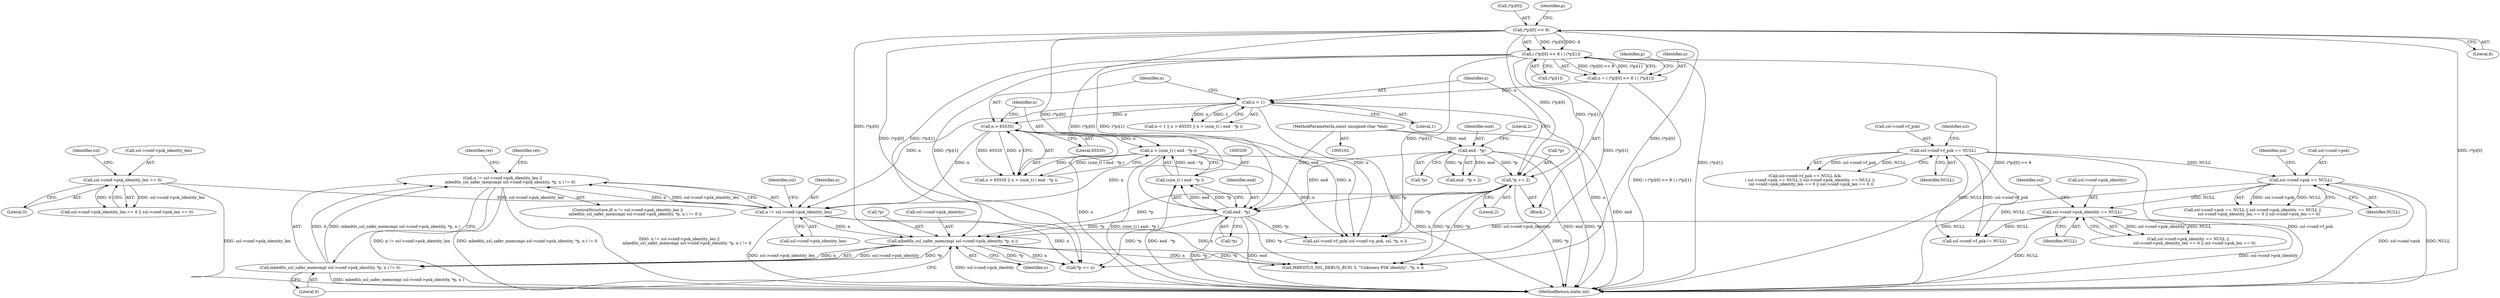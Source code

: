 digraph "0_mbedtls_83c9f495ffe70c7dd280b41fdfd4881485a3bc28@API" {
"1000239" [label="(Call,n != ssl->conf->psk_identity_len ||\n            mbedtls_ssl_safer_memcmp( ssl->conf->psk_identity, *p, n ) != 0)"];
"1000240" [label="(Call,n != ssl->conf->psk_identity_len)"];
"1000194" [label="(Call,n > 65535)"];
"1000190" [label="(Call,n < 1)"];
"1000171" [label="(Call,n = ( (*p)[0] << 8 ) | (*p)[1])"];
"1000173" [label="(Call,( (*p)[0] << 8 ) | (*p)[1])"];
"1000174" [label="(Call,(*p)[0] << 8)"];
"1000197" [label="(Call,n > (size_t) ( end - *p ))"];
"1000199" [label="(Call,(size_t) ( end - *p ))"];
"1000201" [label="(Call,end - *p)"];
"1000160" [label="(Call,end - *p)"];
"1000105" [label="(MethodParameterIn,const unsigned char *end)"];
"1000184" [label="(Call,*p += 2)"];
"1000138" [label="(Call,ssl->conf->psk_identity_len == 0)"];
"1000247" [label="(Call,mbedtls_ssl_safer_memcmp( ssl->conf->psk_identity, *p, n ) != 0)"];
"1000248" [label="(Call,mbedtls_ssl_safer_memcmp( ssl->conf->psk_identity, *p, n ))"];
"1000130" [label="(Call,ssl->conf->psk_identity == NULL)"];
"1000122" [label="(Call,ssl->conf->psk == NULL)"];
"1000114" [label="(Call,ssl->conf->f_psk == NULL)"];
"1000285" [label="(MethodReturn,static int)"];
"1000242" [label="(Call,ssl->conf->psk_identity_len)"];
"1000251" [label="(Identifier,ssl)"];
"1000201" [label="(Call,end - *p)"];
"1000105" [label="(MethodParameterIn,const unsigned char *end)"];
"1000179" [label="(Literal,8)"];
"1000164" [label="(Literal,2)"];
"1000185" [label="(Call,*p)"];
"1000279" [label="(Call,*p += n)"];
"1000249" [label="(Call,ssl->conf->psk_identity)"];
"1000114" [label="(Call,ssl->conf->f_psk == NULL)"];
"1000131" [label="(Call,ssl->conf->psk_identity)"];
"1000184" [label="(Call,*p += 2)"];
"1000171" [label="(Call,n = ( (*p)[0] << 8 ) | (*p)[1])"];
"1000264" [label="(Identifier,ret)"];
"1000129" [label="(Call,ssl->conf->psk_identity == NULL ||\n          ssl->conf->psk_identity_len == 0 || ssl->conf->psk_len == 0)"];
"1000197" [label="(Call,n > (size_t) ( end - *p ))"];
"1000222" [label="(Call,ssl->conf->f_psk( ssl->conf->p_psk, ssl, *p, n ))"];
"1000191" [label="(Identifier,n)"];
"1000256" [label="(Identifier,n)"];
"1000141" [label="(Identifier,ssl)"];
"1000138" [label="(Call,ssl->conf->psk_identity_len == 0)"];
"1000267" [label="(Call,MBEDTLS_SSL_DEBUG_BUF( 3, \"Unknown PSK identity\", *p, n ))"];
"1000159" [label="(Call,end - *p < 2)"];
"1000160" [label="(Call,end - *p)"];
"1000186" [label="(Identifier,p)"];
"1000180" [label="(Call,(*p)[1])"];
"1000190" [label="(Call,n < 1)"];
"1000187" [label="(Literal,2)"];
"1000106" [label="(Block,)"];
"1000125" [label="(Identifier,ssl)"];
"1000199" [label="(Call,(size_t) ( end - *p ))"];
"1000202" [label="(Identifier,end)"];
"1000130" [label="(Call,ssl->conf->psk_identity == NULL)"];
"1000248" [label="(Call,mbedtls_ssl_safer_memcmp( ssl->conf->psk_identity, *p, n ))"];
"1000113" [label="(Call,ssl->conf->f_psk == NULL &&\n        ( ssl->conf->psk == NULL || ssl->conf->psk_identity == NULL ||\n          ssl->conf->psk_identity_len == 0 || ssl->conf->psk_len == 0 ))"];
"1000172" [label="(Identifier,n)"];
"1000162" [label="(Call,*p)"];
"1000260" [label="(Identifier,ret)"];
"1000133" [label="(Identifier,ssl)"];
"1000203" [label="(Call,*p)"];
"1000122" [label="(Call,ssl->conf->psk == NULL)"];
"1000123" [label="(Call,ssl->conf->psk)"];
"1000148" [label="(Identifier,ssl)"];
"1000193" [label="(Call,n > 65535 || n > (size_t) ( end - *p ))"];
"1000174" [label="(Call,(*p)[0] << 8)"];
"1000241" [label="(Identifier,n)"];
"1000254" [label="(Call,*p)"];
"1000238" [label="(ControlStructure,if( n != ssl->conf->psk_identity_len ||\n            mbedtls_ssl_safer_memcmp( ssl->conf->psk_identity, *p, n ) != 0 ))"];
"1000240" [label="(Call,n != ssl->conf->psk_identity_len)"];
"1000196" [label="(Literal,65535)"];
"1000247" [label="(Call,mbedtls_ssl_safer_memcmp( ssl->conf->psk_identity, *p, n ) != 0)"];
"1000192" [label="(Literal,1)"];
"1000212" [label="(Call,ssl->conf->f_psk != NULL)"];
"1000173" [label="(Call,( (*p)[0] << 8 ) | (*p)[1])"];
"1000115" [label="(Call,ssl->conf->f_psk)"];
"1000144" [label="(Literal,0)"];
"1000195" [label="(Identifier,n)"];
"1000175" [label="(Call,(*p)[0])"];
"1000189" [label="(Call,n < 1 || n > 65535 || n > (size_t) ( end - *p ))"];
"1000139" [label="(Call,ssl->conf->psk_identity_len)"];
"1000194" [label="(Call,n > 65535)"];
"1000198" [label="(Identifier,n)"];
"1000137" [label="(Call,ssl->conf->psk_identity_len == 0 || ssl->conf->psk_len == 0)"];
"1000257" [label="(Literal,0)"];
"1000121" [label="(Call,ssl->conf->psk == NULL || ssl->conf->psk_identity == NULL ||\n          ssl->conf->psk_identity_len == 0 || ssl->conf->psk_len == 0)"];
"1000239" [label="(Call,n != ssl->conf->psk_identity_len ||\n            mbedtls_ssl_safer_memcmp( ssl->conf->psk_identity, *p, n ) != 0)"];
"1000128" [label="(Identifier,NULL)"];
"1000161" [label="(Identifier,end)"];
"1000136" [label="(Identifier,NULL)"];
"1000182" [label="(Identifier,p)"];
"1000120" [label="(Identifier,NULL)"];
"1000239" -> "1000238"  [label="AST: "];
"1000239" -> "1000240"  [label="CFG: "];
"1000239" -> "1000247"  [label="CFG: "];
"1000240" -> "1000239"  [label="AST: "];
"1000247" -> "1000239"  [label="AST: "];
"1000260" -> "1000239"  [label="CFG: "];
"1000264" -> "1000239"  [label="CFG: "];
"1000239" -> "1000285"  [label="DDG: n != ssl->conf->psk_identity_len ||\n            mbedtls_ssl_safer_memcmp( ssl->conf->psk_identity, *p, n ) != 0"];
"1000239" -> "1000285"  [label="DDG: n != ssl->conf->psk_identity_len"];
"1000239" -> "1000285"  [label="DDG: mbedtls_ssl_safer_memcmp( ssl->conf->psk_identity, *p, n ) != 0"];
"1000240" -> "1000239"  [label="DDG: n"];
"1000240" -> "1000239"  [label="DDG: ssl->conf->psk_identity_len"];
"1000247" -> "1000239"  [label="DDG: mbedtls_ssl_safer_memcmp( ssl->conf->psk_identity, *p, n )"];
"1000247" -> "1000239"  [label="DDG: 0"];
"1000240" -> "1000242"  [label="CFG: "];
"1000241" -> "1000240"  [label="AST: "];
"1000242" -> "1000240"  [label="AST: "];
"1000251" -> "1000240"  [label="CFG: "];
"1000240" -> "1000285"  [label="DDG: ssl->conf->psk_identity_len"];
"1000194" -> "1000240"  [label="DDG: n"];
"1000190" -> "1000240"  [label="DDG: n"];
"1000197" -> "1000240"  [label="DDG: n"];
"1000138" -> "1000240"  [label="DDG: ssl->conf->psk_identity_len"];
"1000240" -> "1000248"  [label="DDG: n"];
"1000240" -> "1000267"  [label="DDG: n"];
"1000240" -> "1000279"  [label="DDG: n"];
"1000194" -> "1000193"  [label="AST: "];
"1000194" -> "1000196"  [label="CFG: "];
"1000195" -> "1000194"  [label="AST: "];
"1000196" -> "1000194"  [label="AST: "];
"1000198" -> "1000194"  [label="CFG: "];
"1000193" -> "1000194"  [label="CFG: "];
"1000194" -> "1000285"  [label="DDG: n"];
"1000194" -> "1000193"  [label="DDG: n"];
"1000194" -> "1000193"  [label="DDG: 65535"];
"1000190" -> "1000194"  [label="DDG: n"];
"1000194" -> "1000197"  [label="DDG: n"];
"1000194" -> "1000222"  [label="DDG: n"];
"1000190" -> "1000189"  [label="AST: "];
"1000190" -> "1000192"  [label="CFG: "];
"1000191" -> "1000190"  [label="AST: "];
"1000192" -> "1000190"  [label="AST: "];
"1000195" -> "1000190"  [label="CFG: "];
"1000189" -> "1000190"  [label="CFG: "];
"1000190" -> "1000285"  [label="DDG: n"];
"1000190" -> "1000189"  [label="DDG: n"];
"1000190" -> "1000189"  [label="DDG: 1"];
"1000171" -> "1000190"  [label="DDG: n"];
"1000190" -> "1000222"  [label="DDG: n"];
"1000171" -> "1000106"  [label="AST: "];
"1000171" -> "1000173"  [label="CFG: "];
"1000172" -> "1000171"  [label="AST: "];
"1000173" -> "1000171"  [label="AST: "];
"1000186" -> "1000171"  [label="CFG: "];
"1000171" -> "1000285"  [label="DDG: ( (*p)[0] << 8 ) | (*p)[1]"];
"1000173" -> "1000171"  [label="DDG: (*p)[0] << 8"];
"1000173" -> "1000171"  [label="DDG: (*p)[1]"];
"1000173" -> "1000180"  [label="CFG: "];
"1000174" -> "1000173"  [label="AST: "];
"1000180" -> "1000173"  [label="AST: "];
"1000173" -> "1000285"  [label="DDG: (*p)[1]"];
"1000173" -> "1000285"  [label="DDG: (*p)[0] << 8"];
"1000174" -> "1000173"  [label="DDG: (*p)[0]"];
"1000174" -> "1000173"  [label="DDG: 8"];
"1000173" -> "1000184"  [label="DDG: (*p)[1]"];
"1000173" -> "1000201"  [label="DDG: (*p)[1]"];
"1000173" -> "1000222"  [label="DDG: (*p)[1]"];
"1000173" -> "1000248"  [label="DDG: (*p)[1]"];
"1000173" -> "1000267"  [label="DDG: (*p)[1]"];
"1000173" -> "1000279"  [label="DDG: (*p)[1]"];
"1000174" -> "1000179"  [label="CFG: "];
"1000175" -> "1000174"  [label="AST: "];
"1000179" -> "1000174"  [label="AST: "];
"1000182" -> "1000174"  [label="CFG: "];
"1000174" -> "1000285"  [label="DDG: (*p)[0]"];
"1000174" -> "1000184"  [label="DDG: (*p)[0]"];
"1000174" -> "1000201"  [label="DDG: (*p)[0]"];
"1000174" -> "1000222"  [label="DDG: (*p)[0]"];
"1000174" -> "1000248"  [label="DDG: (*p)[0]"];
"1000174" -> "1000267"  [label="DDG: (*p)[0]"];
"1000174" -> "1000279"  [label="DDG: (*p)[0]"];
"1000197" -> "1000193"  [label="AST: "];
"1000197" -> "1000199"  [label="CFG: "];
"1000198" -> "1000197"  [label="AST: "];
"1000199" -> "1000197"  [label="AST: "];
"1000193" -> "1000197"  [label="CFG: "];
"1000197" -> "1000285"  [label="DDG: (size_t) ( end - *p )"];
"1000197" -> "1000285"  [label="DDG: n"];
"1000197" -> "1000193"  [label="DDG: n"];
"1000197" -> "1000193"  [label="DDG: (size_t) ( end - *p )"];
"1000199" -> "1000197"  [label="DDG: end - *p"];
"1000197" -> "1000222"  [label="DDG: n"];
"1000199" -> "1000201"  [label="CFG: "];
"1000200" -> "1000199"  [label="AST: "];
"1000201" -> "1000199"  [label="AST: "];
"1000199" -> "1000285"  [label="DDG: end - *p"];
"1000201" -> "1000199"  [label="DDG: end"];
"1000201" -> "1000199"  [label="DDG: *p"];
"1000201" -> "1000203"  [label="CFG: "];
"1000202" -> "1000201"  [label="AST: "];
"1000203" -> "1000201"  [label="AST: "];
"1000201" -> "1000285"  [label="DDG: *p"];
"1000201" -> "1000285"  [label="DDG: end"];
"1000160" -> "1000201"  [label="DDG: end"];
"1000105" -> "1000201"  [label="DDG: end"];
"1000184" -> "1000201"  [label="DDG: *p"];
"1000201" -> "1000222"  [label="DDG: *p"];
"1000201" -> "1000248"  [label="DDG: *p"];
"1000201" -> "1000267"  [label="DDG: *p"];
"1000201" -> "1000279"  [label="DDG: *p"];
"1000160" -> "1000159"  [label="AST: "];
"1000160" -> "1000162"  [label="CFG: "];
"1000161" -> "1000160"  [label="AST: "];
"1000162" -> "1000160"  [label="AST: "];
"1000164" -> "1000160"  [label="CFG: "];
"1000160" -> "1000285"  [label="DDG: *p"];
"1000160" -> "1000285"  [label="DDG: end"];
"1000160" -> "1000159"  [label="DDG: end"];
"1000160" -> "1000159"  [label="DDG: *p"];
"1000105" -> "1000160"  [label="DDG: end"];
"1000160" -> "1000184"  [label="DDG: *p"];
"1000105" -> "1000102"  [label="AST: "];
"1000105" -> "1000285"  [label="DDG: end"];
"1000184" -> "1000106"  [label="AST: "];
"1000184" -> "1000187"  [label="CFG: "];
"1000185" -> "1000184"  [label="AST: "];
"1000187" -> "1000184"  [label="AST: "];
"1000191" -> "1000184"  [label="CFG: "];
"1000184" -> "1000285"  [label="DDG: *p"];
"1000184" -> "1000222"  [label="DDG: *p"];
"1000184" -> "1000248"  [label="DDG: *p"];
"1000184" -> "1000267"  [label="DDG: *p"];
"1000184" -> "1000279"  [label="DDG: *p"];
"1000138" -> "1000137"  [label="AST: "];
"1000138" -> "1000144"  [label="CFG: "];
"1000139" -> "1000138"  [label="AST: "];
"1000144" -> "1000138"  [label="AST: "];
"1000148" -> "1000138"  [label="CFG: "];
"1000137" -> "1000138"  [label="CFG: "];
"1000138" -> "1000285"  [label="DDG: ssl->conf->psk_identity_len"];
"1000138" -> "1000137"  [label="DDG: ssl->conf->psk_identity_len"];
"1000138" -> "1000137"  [label="DDG: 0"];
"1000247" -> "1000257"  [label="CFG: "];
"1000248" -> "1000247"  [label="AST: "];
"1000257" -> "1000247"  [label="AST: "];
"1000247" -> "1000285"  [label="DDG: mbedtls_ssl_safer_memcmp( ssl->conf->psk_identity, *p, n )"];
"1000248" -> "1000247"  [label="DDG: ssl->conf->psk_identity"];
"1000248" -> "1000247"  [label="DDG: *p"];
"1000248" -> "1000247"  [label="DDG: n"];
"1000248" -> "1000256"  [label="CFG: "];
"1000249" -> "1000248"  [label="AST: "];
"1000254" -> "1000248"  [label="AST: "];
"1000256" -> "1000248"  [label="AST: "];
"1000257" -> "1000248"  [label="CFG: "];
"1000248" -> "1000285"  [label="DDG: ssl->conf->psk_identity"];
"1000130" -> "1000248"  [label="DDG: ssl->conf->psk_identity"];
"1000248" -> "1000267"  [label="DDG: *p"];
"1000248" -> "1000267"  [label="DDG: n"];
"1000248" -> "1000279"  [label="DDG: n"];
"1000248" -> "1000279"  [label="DDG: *p"];
"1000130" -> "1000129"  [label="AST: "];
"1000130" -> "1000136"  [label="CFG: "];
"1000131" -> "1000130"  [label="AST: "];
"1000136" -> "1000130"  [label="AST: "];
"1000141" -> "1000130"  [label="CFG: "];
"1000129" -> "1000130"  [label="CFG: "];
"1000130" -> "1000285"  [label="DDG: NULL"];
"1000130" -> "1000285"  [label="DDG: ssl->conf->psk_identity"];
"1000130" -> "1000129"  [label="DDG: ssl->conf->psk_identity"];
"1000130" -> "1000129"  [label="DDG: NULL"];
"1000122" -> "1000130"  [label="DDG: NULL"];
"1000130" -> "1000212"  [label="DDG: NULL"];
"1000122" -> "1000121"  [label="AST: "];
"1000122" -> "1000128"  [label="CFG: "];
"1000123" -> "1000122"  [label="AST: "];
"1000128" -> "1000122"  [label="AST: "];
"1000133" -> "1000122"  [label="CFG: "];
"1000121" -> "1000122"  [label="CFG: "];
"1000122" -> "1000285"  [label="DDG: ssl->conf->psk"];
"1000122" -> "1000285"  [label="DDG: NULL"];
"1000122" -> "1000121"  [label="DDG: ssl->conf->psk"];
"1000122" -> "1000121"  [label="DDG: NULL"];
"1000114" -> "1000122"  [label="DDG: NULL"];
"1000122" -> "1000212"  [label="DDG: NULL"];
"1000114" -> "1000113"  [label="AST: "];
"1000114" -> "1000120"  [label="CFG: "];
"1000115" -> "1000114"  [label="AST: "];
"1000120" -> "1000114"  [label="AST: "];
"1000125" -> "1000114"  [label="CFG: "];
"1000113" -> "1000114"  [label="CFG: "];
"1000114" -> "1000285"  [label="DDG: ssl->conf->f_psk"];
"1000114" -> "1000285"  [label="DDG: NULL"];
"1000114" -> "1000113"  [label="DDG: ssl->conf->f_psk"];
"1000114" -> "1000113"  [label="DDG: NULL"];
"1000114" -> "1000212"  [label="DDG: ssl->conf->f_psk"];
"1000114" -> "1000212"  [label="DDG: NULL"];
}
